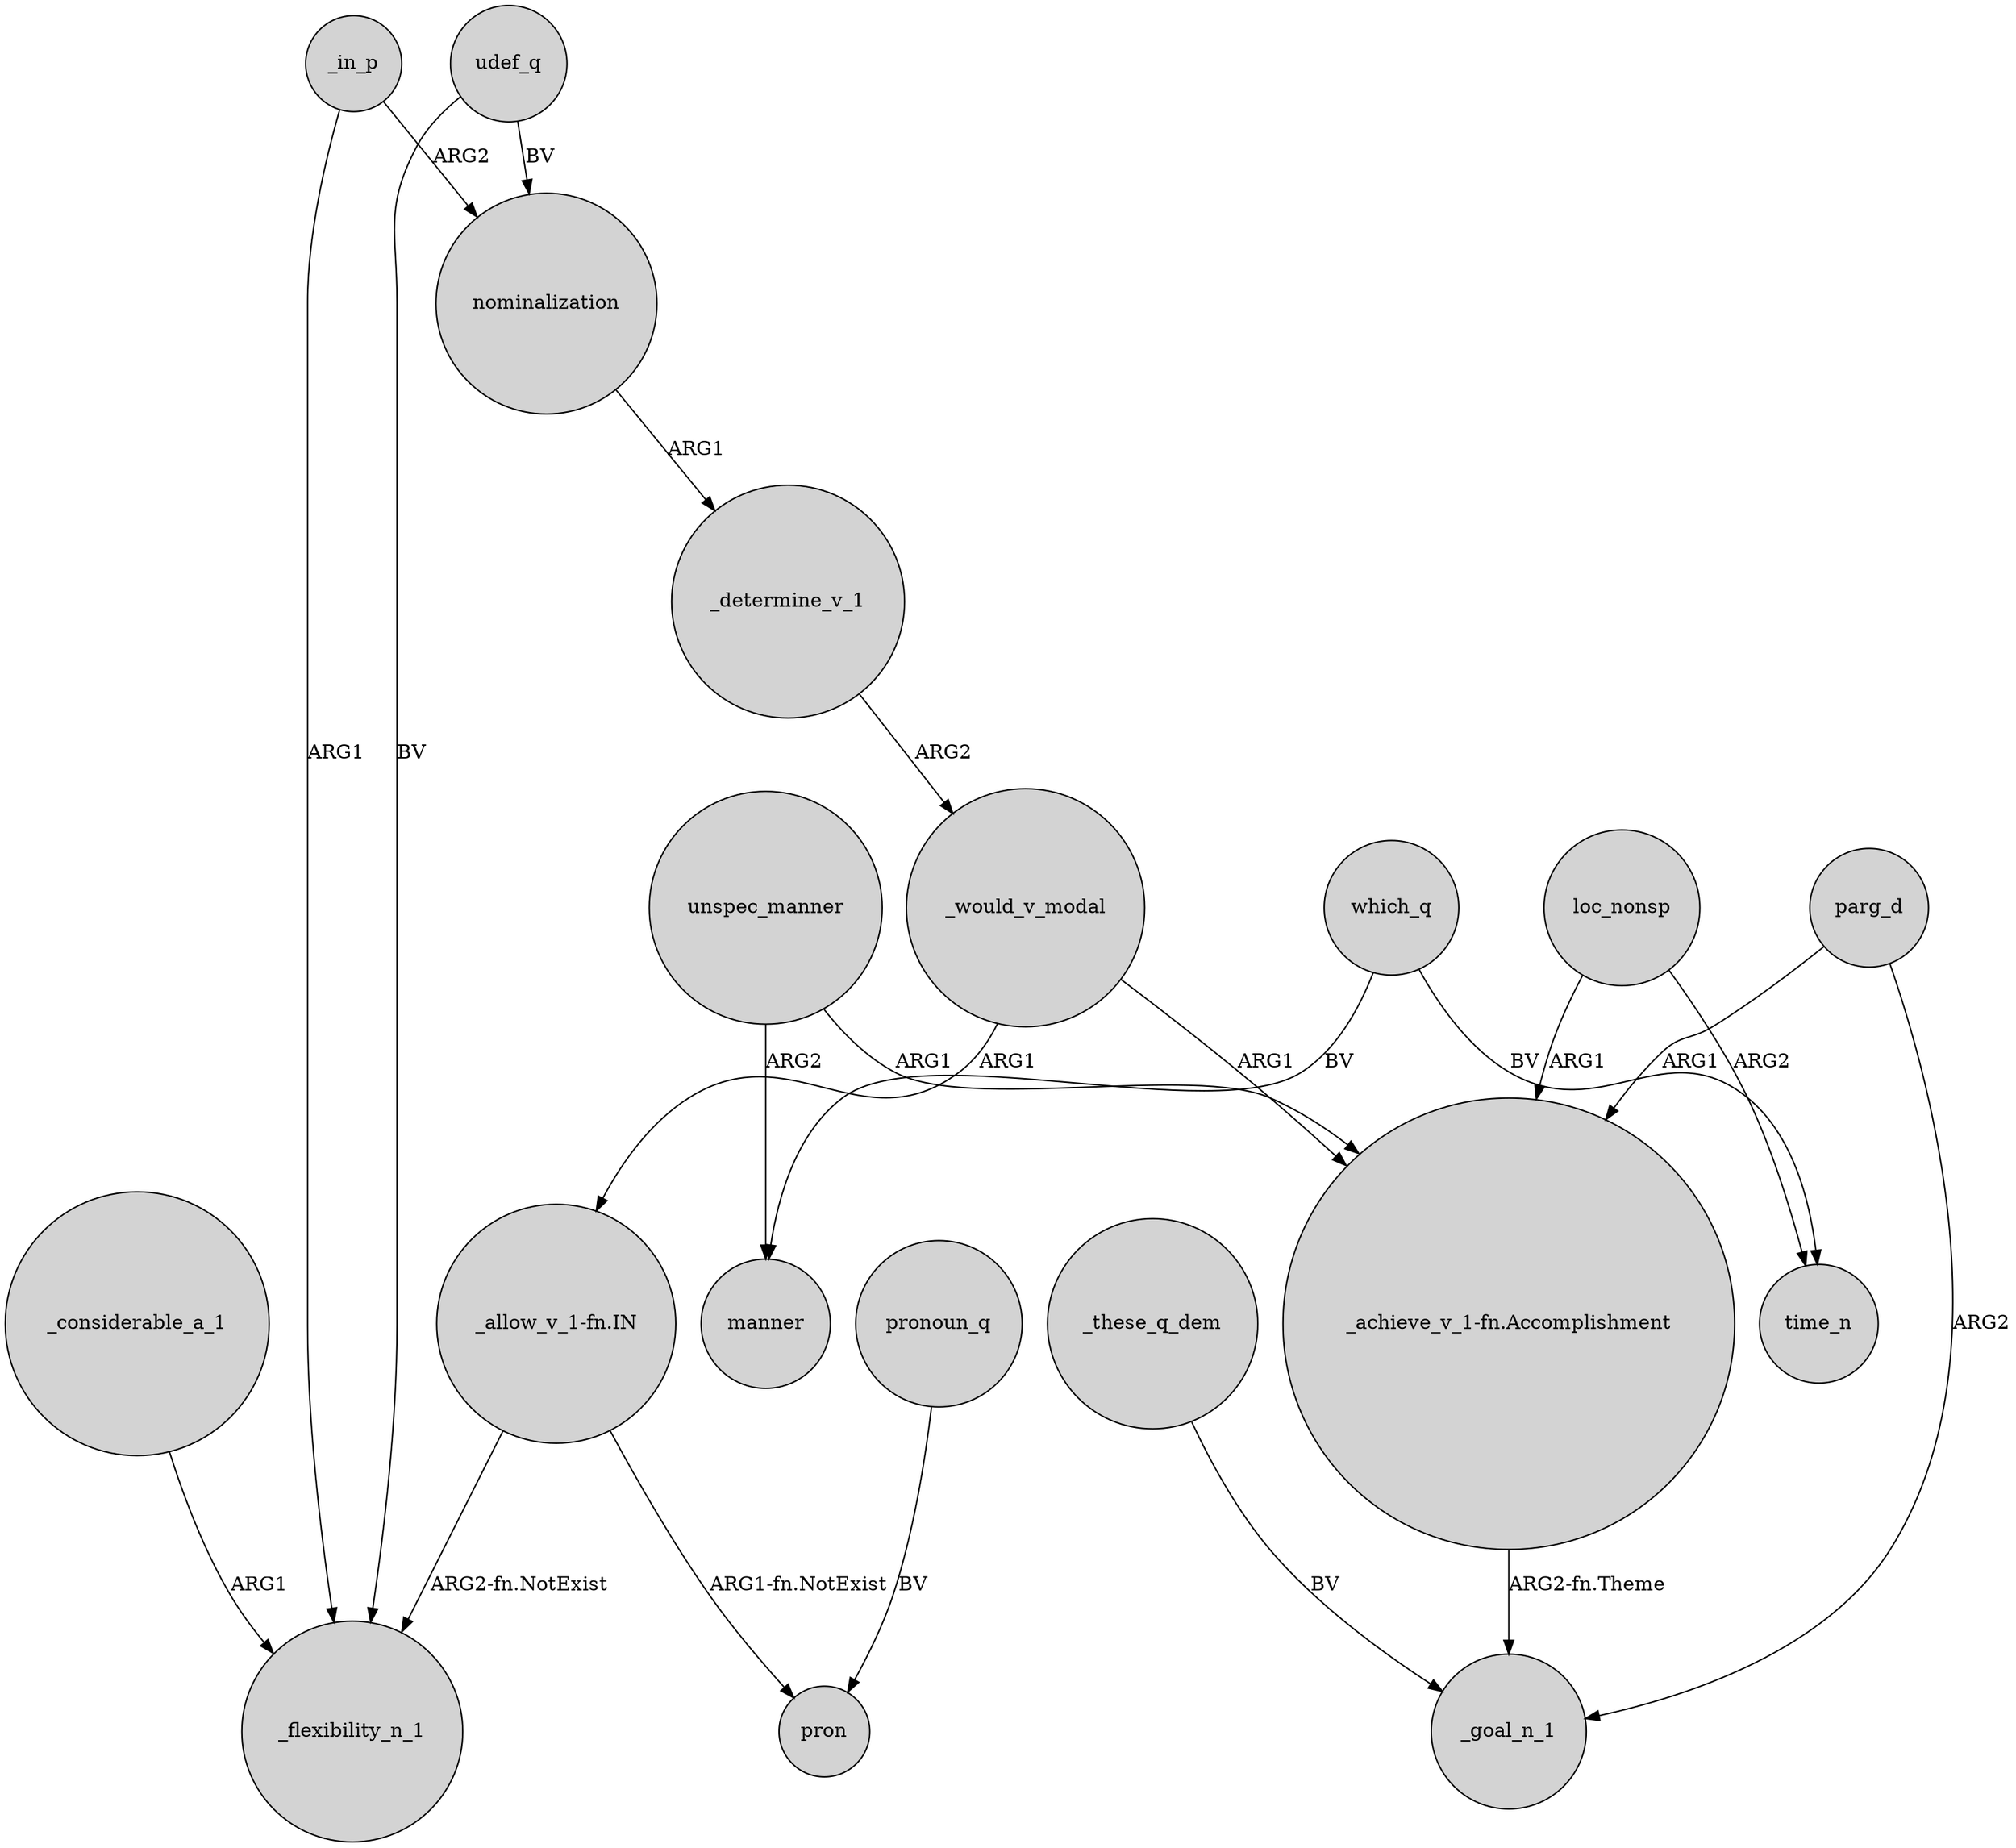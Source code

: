 digraph {
	node [shape=circle style=filled]
	_these_q_dem -> _goal_n_1 [label=BV]
	nominalization -> _determine_v_1 [label=ARG1]
	_in_p -> _flexibility_n_1 [label=ARG1]
	_determine_v_1 -> _would_v_modal [label=ARG2]
	which_q -> time_n [label=BV]
	udef_q -> _flexibility_n_1 [label=BV]
	unspec_manner -> "_achieve_v_1-fn.Accomplishment" [label=ARG1]
	which_q -> manner [label=BV]
	_would_v_modal -> "_achieve_v_1-fn.Accomplishment" [label=ARG1]
	loc_nonsp -> time_n [label=ARG2]
	pronoun_q -> pron [label=BV]
	_considerable_a_1 -> _flexibility_n_1 [label=ARG1]
	"_allow_v_1-fn.IN" -> pron [label="ARG1-fn.NotExist"]
	_would_v_modal -> "_allow_v_1-fn.IN" [label=ARG1]
	"_achieve_v_1-fn.Accomplishment" -> _goal_n_1 [label="ARG2-fn.Theme"]
	udef_q -> nominalization [label=BV]
	loc_nonsp -> "_achieve_v_1-fn.Accomplishment" [label=ARG1]
	parg_d -> _goal_n_1 [label=ARG2]
	"_allow_v_1-fn.IN" -> _flexibility_n_1 [label="ARG2-fn.NotExist"]
	_in_p -> nominalization [label=ARG2]
	unspec_manner -> manner [label=ARG2]
	parg_d -> "_achieve_v_1-fn.Accomplishment" [label=ARG1]
}
